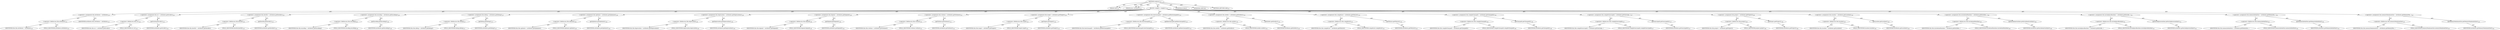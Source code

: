 digraph "setJavac" {  
"111669149696" [label = <(METHOD,setJavac)<SUB>122</SUB>> ]
"115964116992" [label = <(PARAM,this)<SUB>122</SUB>> ]
"115964117002" [label = <(PARAM,Javac attributes)<SUB>122</SUB>> ]
"25769803776" [label = <(BLOCK,&lt;empty&gt;,&lt;empty&gt;)<SUB>122</SUB>> ]
"30064771072" [label = <(&lt;operator&gt;.assignment,this.attributes = attributes)<SUB>123</SUB>> ]
"30064771073" [label = <(&lt;operator&gt;.fieldAccess,this.attributes)<SUB>123</SUB>> ]
"68719476736" [label = <(IDENTIFIER,this,this.attributes = attributes)<SUB>123</SUB>> ]
"55834574848" [label = <(FIELD_IDENTIFIER,attributes,attributes)<SUB>123</SUB>> ]
"68719476756" [label = <(IDENTIFIER,attributes,this.attributes = attributes)<SUB>123</SUB>> ]
"30064771074" [label = <(&lt;operator&gt;.assignment,this.src = attributes.getSrcdir())<SUB>124</SUB>> ]
"30064771075" [label = <(&lt;operator&gt;.fieldAccess,this.src)<SUB>124</SUB>> ]
"68719476757" [label = <(IDENTIFIER,this,this.src = attributes.getSrcdir())> ]
"55834574849" [label = <(FIELD_IDENTIFIER,src,src)<SUB>124</SUB>> ]
"30064771076" [label = <(getSrcdir,getSrcdir())<SUB>124</SUB>> ]
"68719476758" [label = <(IDENTIFIER,attributes,getSrcdir())<SUB>124</SUB>> ]
"30064771077" [label = <(&lt;operator&gt;.assignment,this.destDir = attributes.getDestdir())<SUB>125</SUB>> ]
"30064771078" [label = <(&lt;operator&gt;.fieldAccess,this.destDir)<SUB>125</SUB>> ]
"68719476759" [label = <(IDENTIFIER,this,this.destDir = attributes.getDestdir())> ]
"55834574850" [label = <(FIELD_IDENTIFIER,destDir,destDir)<SUB>125</SUB>> ]
"30064771079" [label = <(getDestdir,getDestdir())<SUB>125</SUB>> ]
"68719476760" [label = <(IDENTIFIER,attributes,getDestdir())<SUB>125</SUB>> ]
"30064771080" [label = <(&lt;operator&gt;.assignment,this.encoding = attributes.getEncoding())<SUB>126</SUB>> ]
"30064771081" [label = <(&lt;operator&gt;.fieldAccess,this.encoding)<SUB>126</SUB>> ]
"68719476761" [label = <(IDENTIFIER,this,this.encoding = attributes.getEncoding())> ]
"55834574851" [label = <(FIELD_IDENTIFIER,encoding,encoding)<SUB>126</SUB>> ]
"30064771082" [label = <(getEncoding,getEncoding())<SUB>126</SUB>> ]
"68719476762" [label = <(IDENTIFIER,attributes,getEncoding())<SUB>126</SUB>> ]
"30064771083" [label = <(&lt;operator&gt;.assignment,this.debug = attributes.getDebug())<SUB>127</SUB>> ]
"30064771084" [label = <(&lt;operator&gt;.fieldAccess,this.debug)<SUB>127</SUB>> ]
"68719476763" [label = <(IDENTIFIER,this,this.debug = attributes.getDebug())> ]
"55834574852" [label = <(FIELD_IDENTIFIER,debug,debug)<SUB>127</SUB>> ]
"30064771085" [label = <(getDebug,getDebug())<SUB>127</SUB>> ]
"68719476764" [label = <(IDENTIFIER,attributes,getDebug())<SUB>127</SUB>> ]
"30064771086" [label = <(&lt;operator&gt;.assignment,this.optimize = attributes.getOptimize())<SUB>128</SUB>> ]
"30064771087" [label = <(&lt;operator&gt;.fieldAccess,this.optimize)<SUB>128</SUB>> ]
"68719476765" [label = <(IDENTIFIER,this,this.optimize = attributes.getOptimize())> ]
"55834574853" [label = <(FIELD_IDENTIFIER,optimize,optimize)<SUB>128</SUB>> ]
"30064771088" [label = <(getOptimize,getOptimize())<SUB>128</SUB>> ]
"68719476766" [label = <(IDENTIFIER,attributes,getOptimize())<SUB>128</SUB>> ]
"30064771089" [label = <(&lt;operator&gt;.assignment,this.deprecation = attributes.getDeprecation())<SUB>129</SUB>> ]
"30064771090" [label = <(&lt;operator&gt;.fieldAccess,this.deprecation)<SUB>129</SUB>> ]
"68719476767" [label = <(IDENTIFIER,this,this.deprecation = attributes.getDeprecation())> ]
"55834574854" [label = <(FIELD_IDENTIFIER,deprecation,deprecation)<SUB>129</SUB>> ]
"30064771091" [label = <(getDeprecation,getDeprecation())<SUB>129</SUB>> ]
"68719476768" [label = <(IDENTIFIER,attributes,getDeprecation())<SUB>129</SUB>> ]
"30064771092" [label = <(&lt;operator&gt;.assignment,this.depend = attributes.getDepend())<SUB>130</SUB>> ]
"30064771093" [label = <(&lt;operator&gt;.fieldAccess,this.depend)<SUB>130</SUB>> ]
"68719476769" [label = <(IDENTIFIER,this,this.depend = attributes.getDepend())> ]
"55834574855" [label = <(FIELD_IDENTIFIER,depend,depend)<SUB>130</SUB>> ]
"30064771094" [label = <(getDepend,getDepend())<SUB>130</SUB>> ]
"68719476770" [label = <(IDENTIFIER,attributes,getDepend())<SUB>130</SUB>> ]
"30064771095" [label = <(&lt;operator&gt;.assignment,this.verbose = attributes.getVerbose())<SUB>131</SUB>> ]
"30064771096" [label = <(&lt;operator&gt;.fieldAccess,this.verbose)<SUB>131</SUB>> ]
"68719476771" [label = <(IDENTIFIER,this,this.verbose = attributes.getVerbose())> ]
"55834574856" [label = <(FIELD_IDENTIFIER,verbose,verbose)<SUB>131</SUB>> ]
"30064771097" [label = <(getVerbose,getVerbose())<SUB>131</SUB>> ]
"68719476772" [label = <(IDENTIFIER,attributes,getVerbose())<SUB>131</SUB>> ]
"30064771098" [label = <(&lt;operator&gt;.assignment,this.target = attributes.getTarget())<SUB>132</SUB>> ]
"30064771099" [label = <(&lt;operator&gt;.fieldAccess,this.target)<SUB>132</SUB>> ]
"68719476773" [label = <(IDENTIFIER,this,this.target = attributes.getTarget())> ]
"55834574857" [label = <(FIELD_IDENTIFIER,target,target)<SUB>132</SUB>> ]
"30064771100" [label = <(getTarget,getTarget())<SUB>132</SUB>> ]
"68719476774" [label = <(IDENTIFIER,attributes,getTarget())<SUB>132</SUB>> ]
"30064771101" [label = <(&lt;operator&gt;.assignment,this.bootclasspath = attributes.getBootclasspath())<SUB>133</SUB>> ]
"30064771102" [label = <(&lt;operator&gt;.fieldAccess,this.bootclasspath)<SUB>133</SUB>> ]
"68719476775" [label = <(IDENTIFIER,this,this.bootclasspath = attributes.getBootclasspath())> ]
"55834574858" [label = <(FIELD_IDENTIFIER,bootclasspath,bootclasspath)<SUB>133</SUB>> ]
"30064771103" [label = <(getBootclasspath,getBootclasspath())<SUB>133</SUB>> ]
"68719476776" [label = <(IDENTIFIER,attributes,getBootclasspath())<SUB>133</SUB>> ]
"30064771104" [label = <(&lt;operator&gt;.assignment,this.extdirs = attributes.getExtdirs())<SUB>134</SUB>> ]
"30064771105" [label = <(&lt;operator&gt;.fieldAccess,this.extdirs)<SUB>134</SUB>> ]
"68719476777" [label = <(IDENTIFIER,this,this.extdirs = attributes.getExtdirs())> ]
"55834574859" [label = <(FIELD_IDENTIFIER,extdirs,extdirs)<SUB>134</SUB>> ]
"30064771106" [label = <(getExtdirs,getExtdirs())<SUB>134</SUB>> ]
"68719476778" [label = <(IDENTIFIER,attributes,getExtdirs())<SUB>134</SUB>> ]
"30064771107" [label = <(&lt;operator&gt;.assignment,this.compileList = attributes.getFileList())<SUB>135</SUB>> ]
"30064771108" [label = <(&lt;operator&gt;.fieldAccess,this.compileList)<SUB>135</SUB>> ]
"68719476779" [label = <(IDENTIFIER,this,this.compileList = attributes.getFileList())> ]
"55834574860" [label = <(FIELD_IDENTIFIER,compileList,compileList)<SUB>135</SUB>> ]
"30064771109" [label = <(getFileList,getFileList())<SUB>135</SUB>> ]
"68719476780" [label = <(IDENTIFIER,attributes,getFileList())<SUB>135</SUB>> ]
"30064771110" [label = <(&lt;operator&gt;.assignment,this.compileClasspath = attributes.getClasspath())<SUB>136</SUB>> ]
"30064771111" [label = <(&lt;operator&gt;.fieldAccess,this.compileClasspath)<SUB>136</SUB>> ]
"68719476781" [label = <(IDENTIFIER,this,this.compileClasspath = attributes.getClasspath())> ]
"55834574861" [label = <(FIELD_IDENTIFIER,compileClasspath,compileClasspath)<SUB>136</SUB>> ]
"30064771112" [label = <(getClasspath,getClasspath())<SUB>136</SUB>> ]
"68719476782" [label = <(IDENTIFIER,attributes,getClasspath())<SUB>136</SUB>> ]
"30064771113" [label = <(&lt;operator&gt;.assignment,this.compileSourcepath = attributes.getSourcepa...)<SUB>137</SUB>> ]
"30064771114" [label = <(&lt;operator&gt;.fieldAccess,this.compileSourcepath)<SUB>137</SUB>> ]
"68719476783" [label = <(IDENTIFIER,this,this.compileSourcepath = attributes.getSourcepa...)> ]
"55834574862" [label = <(FIELD_IDENTIFIER,compileSourcepath,compileSourcepath)<SUB>137</SUB>> ]
"30064771115" [label = <(getSourcepath,getSourcepath())<SUB>137</SUB>> ]
"68719476784" [label = <(IDENTIFIER,attributes,getSourcepath())<SUB>137</SUB>> ]
"30064771116" [label = <(&lt;operator&gt;.assignment,this.project = attributes.getProject())<SUB>138</SUB>> ]
"30064771117" [label = <(&lt;operator&gt;.fieldAccess,this.project)<SUB>138</SUB>> ]
"68719476785" [label = <(IDENTIFIER,this,this.project = attributes.getProject())> ]
"55834574863" [label = <(FIELD_IDENTIFIER,project,project)<SUB>138</SUB>> ]
"30064771118" [label = <(getProject,getProject())<SUB>138</SUB>> ]
"68719476786" [label = <(IDENTIFIER,attributes,getProject())<SUB>138</SUB>> ]
"30064771119" [label = <(&lt;operator&gt;.assignment,this.location = attributes.getLocation())<SUB>139</SUB>> ]
"30064771120" [label = <(&lt;operator&gt;.fieldAccess,this.location)<SUB>139</SUB>> ]
"68719476787" [label = <(IDENTIFIER,this,this.location = attributes.getLocation())> ]
"55834574864" [label = <(FIELD_IDENTIFIER,location,location)<SUB>139</SUB>> ]
"30064771121" [label = <(getLocation,getLocation())<SUB>139</SUB>> ]
"68719476788" [label = <(IDENTIFIER,attributes,getLocation())<SUB>139</SUB>> ]
"30064771122" [label = <(&lt;operator&gt;.assignment,this.includeAntRuntime = attributes.getIncludea...)<SUB>140</SUB>> ]
"30064771123" [label = <(&lt;operator&gt;.fieldAccess,this.includeAntRuntime)<SUB>140</SUB>> ]
"68719476789" [label = <(IDENTIFIER,this,this.includeAntRuntime = attributes.getIncludea...)> ]
"55834574865" [label = <(FIELD_IDENTIFIER,includeAntRuntime,includeAntRuntime)<SUB>140</SUB>> ]
"30064771124" [label = <(getIncludeantruntime,getIncludeantruntime())<SUB>140</SUB>> ]
"68719476790" [label = <(IDENTIFIER,attributes,getIncludeantruntime())<SUB>140</SUB>> ]
"30064771125" [label = <(&lt;operator&gt;.assignment,this.includeJavaRuntime = attributes.getInclude...)<SUB>141</SUB>> ]
"30064771126" [label = <(&lt;operator&gt;.fieldAccess,this.includeJavaRuntime)<SUB>141</SUB>> ]
"68719476791" [label = <(IDENTIFIER,this,this.includeJavaRuntime = attributes.getInclude...)> ]
"55834574866" [label = <(FIELD_IDENTIFIER,includeJavaRuntime,includeJavaRuntime)<SUB>141</SUB>> ]
"30064771127" [label = <(getIncludejavaruntime,getIncludejavaruntime())<SUB>141</SUB>> ]
"68719476792" [label = <(IDENTIFIER,attributes,getIncludejavaruntime())<SUB>141</SUB>> ]
"30064771128" [label = <(&lt;operator&gt;.assignment,this.memoryInitialSize = attributes.getMemoryIn...)<SUB>142</SUB>> ]
"30064771129" [label = <(&lt;operator&gt;.fieldAccess,this.memoryInitialSize)<SUB>142</SUB>> ]
"68719476793" [label = <(IDENTIFIER,this,this.memoryInitialSize = attributes.getMemoryIn...)> ]
"55834574867" [label = <(FIELD_IDENTIFIER,memoryInitialSize,memoryInitialSize)<SUB>142</SUB>> ]
"30064771130" [label = <(getMemoryInitialSize,getMemoryInitialSize())<SUB>142</SUB>> ]
"68719476794" [label = <(IDENTIFIER,attributes,getMemoryInitialSize())<SUB>142</SUB>> ]
"30064771131" [label = <(&lt;operator&gt;.assignment,this.memoryMaximumSize = attributes.getMemoryMa...)<SUB>143</SUB>> ]
"30064771132" [label = <(&lt;operator&gt;.fieldAccess,this.memoryMaximumSize)<SUB>143</SUB>> ]
"68719476795" [label = <(IDENTIFIER,this,this.memoryMaximumSize = attributes.getMemoryMa...)> ]
"55834574868" [label = <(FIELD_IDENTIFIER,memoryMaximumSize,memoryMaximumSize)<SUB>143</SUB>> ]
"30064771133" [label = <(getMemoryMaximumSize,getMemoryMaximumSize())<SUB>143</SUB>> ]
"68719476796" [label = <(IDENTIFIER,attributes,getMemoryMaximumSize())<SUB>143</SUB>> ]
"133143986200" [label = <(MODIFIER,PUBLIC)> ]
"133143986201" [label = <(MODIFIER,VIRTUAL)> ]
"128849018880" [label = <(METHOD_RETURN,void)<SUB>122</SUB>> ]
  "111669149696" -> "115964116992"  [ label = "AST: "] 
  "111669149696" -> "115964117002"  [ label = "AST: "] 
  "111669149696" -> "25769803776"  [ label = "AST: "] 
  "111669149696" -> "133143986200"  [ label = "AST: "] 
  "111669149696" -> "133143986201"  [ label = "AST: "] 
  "111669149696" -> "128849018880"  [ label = "AST: "] 
  "25769803776" -> "30064771072"  [ label = "AST: "] 
  "25769803776" -> "30064771074"  [ label = "AST: "] 
  "25769803776" -> "30064771077"  [ label = "AST: "] 
  "25769803776" -> "30064771080"  [ label = "AST: "] 
  "25769803776" -> "30064771083"  [ label = "AST: "] 
  "25769803776" -> "30064771086"  [ label = "AST: "] 
  "25769803776" -> "30064771089"  [ label = "AST: "] 
  "25769803776" -> "30064771092"  [ label = "AST: "] 
  "25769803776" -> "30064771095"  [ label = "AST: "] 
  "25769803776" -> "30064771098"  [ label = "AST: "] 
  "25769803776" -> "30064771101"  [ label = "AST: "] 
  "25769803776" -> "30064771104"  [ label = "AST: "] 
  "25769803776" -> "30064771107"  [ label = "AST: "] 
  "25769803776" -> "30064771110"  [ label = "AST: "] 
  "25769803776" -> "30064771113"  [ label = "AST: "] 
  "25769803776" -> "30064771116"  [ label = "AST: "] 
  "25769803776" -> "30064771119"  [ label = "AST: "] 
  "25769803776" -> "30064771122"  [ label = "AST: "] 
  "25769803776" -> "30064771125"  [ label = "AST: "] 
  "25769803776" -> "30064771128"  [ label = "AST: "] 
  "25769803776" -> "30064771131"  [ label = "AST: "] 
  "30064771072" -> "30064771073"  [ label = "AST: "] 
  "30064771072" -> "68719476756"  [ label = "AST: "] 
  "30064771073" -> "68719476736"  [ label = "AST: "] 
  "30064771073" -> "55834574848"  [ label = "AST: "] 
  "30064771074" -> "30064771075"  [ label = "AST: "] 
  "30064771074" -> "30064771076"  [ label = "AST: "] 
  "30064771075" -> "68719476757"  [ label = "AST: "] 
  "30064771075" -> "55834574849"  [ label = "AST: "] 
  "30064771076" -> "68719476758"  [ label = "AST: "] 
  "30064771077" -> "30064771078"  [ label = "AST: "] 
  "30064771077" -> "30064771079"  [ label = "AST: "] 
  "30064771078" -> "68719476759"  [ label = "AST: "] 
  "30064771078" -> "55834574850"  [ label = "AST: "] 
  "30064771079" -> "68719476760"  [ label = "AST: "] 
  "30064771080" -> "30064771081"  [ label = "AST: "] 
  "30064771080" -> "30064771082"  [ label = "AST: "] 
  "30064771081" -> "68719476761"  [ label = "AST: "] 
  "30064771081" -> "55834574851"  [ label = "AST: "] 
  "30064771082" -> "68719476762"  [ label = "AST: "] 
  "30064771083" -> "30064771084"  [ label = "AST: "] 
  "30064771083" -> "30064771085"  [ label = "AST: "] 
  "30064771084" -> "68719476763"  [ label = "AST: "] 
  "30064771084" -> "55834574852"  [ label = "AST: "] 
  "30064771085" -> "68719476764"  [ label = "AST: "] 
  "30064771086" -> "30064771087"  [ label = "AST: "] 
  "30064771086" -> "30064771088"  [ label = "AST: "] 
  "30064771087" -> "68719476765"  [ label = "AST: "] 
  "30064771087" -> "55834574853"  [ label = "AST: "] 
  "30064771088" -> "68719476766"  [ label = "AST: "] 
  "30064771089" -> "30064771090"  [ label = "AST: "] 
  "30064771089" -> "30064771091"  [ label = "AST: "] 
  "30064771090" -> "68719476767"  [ label = "AST: "] 
  "30064771090" -> "55834574854"  [ label = "AST: "] 
  "30064771091" -> "68719476768"  [ label = "AST: "] 
  "30064771092" -> "30064771093"  [ label = "AST: "] 
  "30064771092" -> "30064771094"  [ label = "AST: "] 
  "30064771093" -> "68719476769"  [ label = "AST: "] 
  "30064771093" -> "55834574855"  [ label = "AST: "] 
  "30064771094" -> "68719476770"  [ label = "AST: "] 
  "30064771095" -> "30064771096"  [ label = "AST: "] 
  "30064771095" -> "30064771097"  [ label = "AST: "] 
  "30064771096" -> "68719476771"  [ label = "AST: "] 
  "30064771096" -> "55834574856"  [ label = "AST: "] 
  "30064771097" -> "68719476772"  [ label = "AST: "] 
  "30064771098" -> "30064771099"  [ label = "AST: "] 
  "30064771098" -> "30064771100"  [ label = "AST: "] 
  "30064771099" -> "68719476773"  [ label = "AST: "] 
  "30064771099" -> "55834574857"  [ label = "AST: "] 
  "30064771100" -> "68719476774"  [ label = "AST: "] 
  "30064771101" -> "30064771102"  [ label = "AST: "] 
  "30064771101" -> "30064771103"  [ label = "AST: "] 
  "30064771102" -> "68719476775"  [ label = "AST: "] 
  "30064771102" -> "55834574858"  [ label = "AST: "] 
  "30064771103" -> "68719476776"  [ label = "AST: "] 
  "30064771104" -> "30064771105"  [ label = "AST: "] 
  "30064771104" -> "30064771106"  [ label = "AST: "] 
  "30064771105" -> "68719476777"  [ label = "AST: "] 
  "30064771105" -> "55834574859"  [ label = "AST: "] 
  "30064771106" -> "68719476778"  [ label = "AST: "] 
  "30064771107" -> "30064771108"  [ label = "AST: "] 
  "30064771107" -> "30064771109"  [ label = "AST: "] 
  "30064771108" -> "68719476779"  [ label = "AST: "] 
  "30064771108" -> "55834574860"  [ label = "AST: "] 
  "30064771109" -> "68719476780"  [ label = "AST: "] 
  "30064771110" -> "30064771111"  [ label = "AST: "] 
  "30064771110" -> "30064771112"  [ label = "AST: "] 
  "30064771111" -> "68719476781"  [ label = "AST: "] 
  "30064771111" -> "55834574861"  [ label = "AST: "] 
  "30064771112" -> "68719476782"  [ label = "AST: "] 
  "30064771113" -> "30064771114"  [ label = "AST: "] 
  "30064771113" -> "30064771115"  [ label = "AST: "] 
  "30064771114" -> "68719476783"  [ label = "AST: "] 
  "30064771114" -> "55834574862"  [ label = "AST: "] 
  "30064771115" -> "68719476784"  [ label = "AST: "] 
  "30064771116" -> "30064771117"  [ label = "AST: "] 
  "30064771116" -> "30064771118"  [ label = "AST: "] 
  "30064771117" -> "68719476785"  [ label = "AST: "] 
  "30064771117" -> "55834574863"  [ label = "AST: "] 
  "30064771118" -> "68719476786"  [ label = "AST: "] 
  "30064771119" -> "30064771120"  [ label = "AST: "] 
  "30064771119" -> "30064771121"  [ label = "AST: "] 
  "30064771120" -> "68719476787"  [ label = "AST: "] 
  "30064771120" -> "55834574864"  [ label = "AST: "] 
  "30064771121" -> "68719476788"  [ label = "AST: "] 
  "30064771122" -> "30064771123"  [ label = "AST: "] 
  "30064771122" -> "30064771124"  [ label = "AST: "] 
  "30064771123" -> "68719476789"  [ label = "AST: "] 
  "30064771123" -> "55834574865"  [ label = "AST: "] 
  "30064771124" -> "68719476790"  [ label = "AST: "] 
  "30064771125" -> "30064771126"  [ label = "AST: "] 
  "30064771125" -> "30064771127"  [ label = "AST: "] 
  "30064771126" -> "68719476791"  [ label = "AST: "] 
  "30064771126" -> "55834574866"  [ label = "AST: "] 
  "30064771127" -> "68719476792"  [ label = "AST: "] 
  "30064771128" -> "30064771129"  [ label = "AST: "] 
  "30064771128" -> "30064771130"  [ label = "AST: "] 
  "30064771129" -> "68719476793"  [ label = "AST: "] 
  "30064771129" -> "55834574867"  [ label = "AST: "] 
  "30064771130" -> "68719476794"  [ label = "AST: "] 
  "30064771131" -> "30064771132"  [ label = "AST: "] 
  "30064771131" -> "30064771133"  [ label = "AST: "] 
  "30064771132" -> "68719476795"  [ label = "AST: "] 
  "30064771132" -> "55834574868"  [ label = "AST: "] 
  "30064771133" -> "68719476796"  [ label = "AST: "] 
  "111669149696" -> "115964116992"  [ label = "DDG: "] 
  "111669149696" -> "115964117002"  [ label = "DDG: "] 
}
